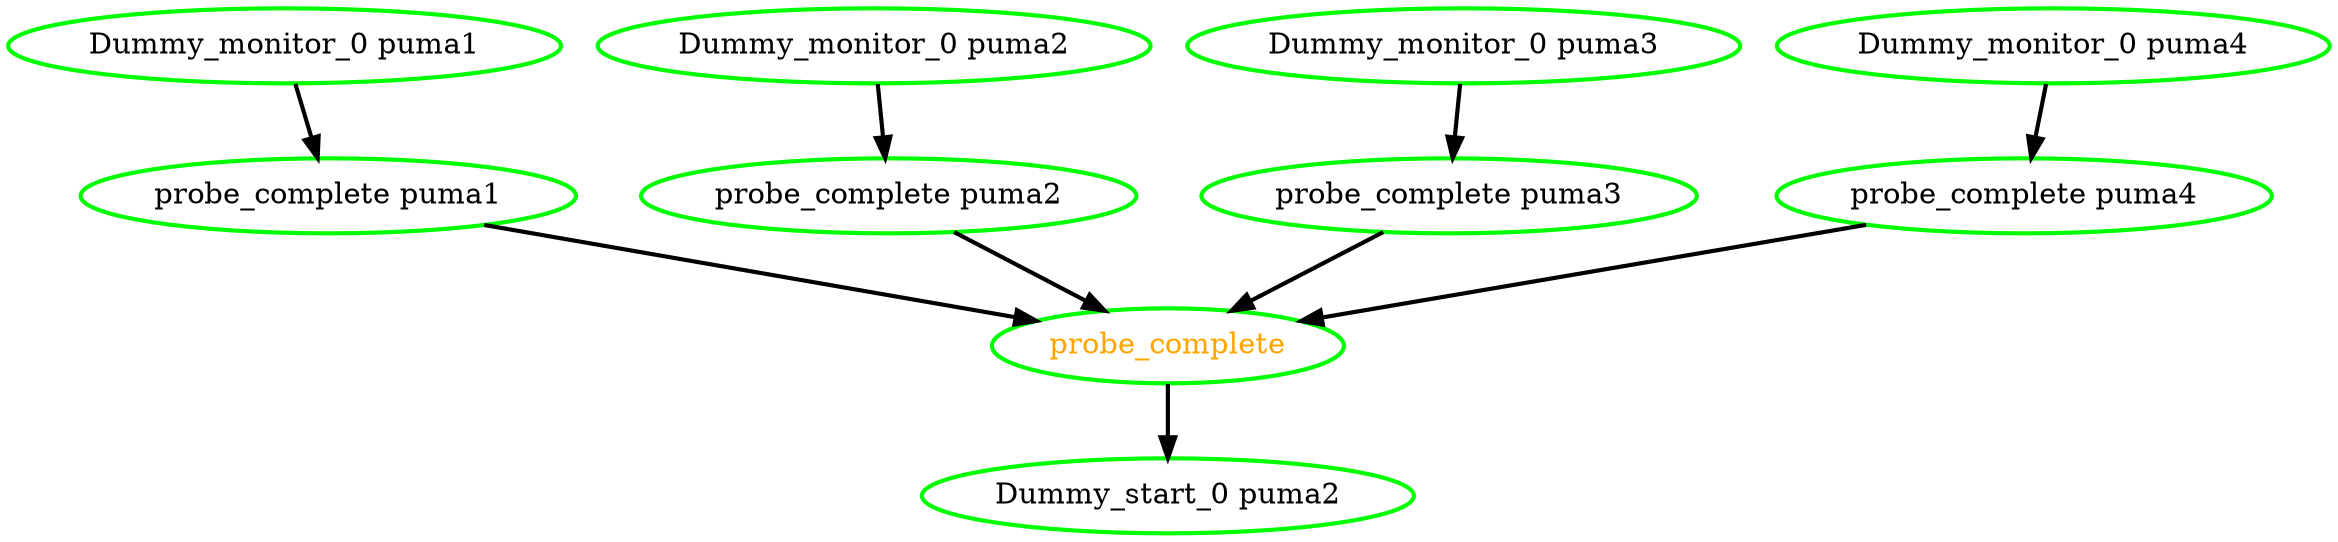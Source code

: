 digraph "g" {
"Dummy_monitor_0 puma1" -> "probe_complete puma1" [ style = bold]
"Dummy_monitor_0 puma1" [ style=bold color="green" fontcolor="black"  ]
"Dummy_monitor_0 puma2" -> "probe_complete puma2" [ style = bold]
"Dummy_monitor_0 puma2" [ style=bold color="green" fontcolor="black"  ]
"Dummy_monitor_0 puma3" -> "probe_complete puma3" [ style = bold]
"Dummy_monitor_0 puma3" [ style=bold color="green" fontcolor="black"  ]
"Dummy_monitor_0 puma4" -> "probe_complete puma4" [ style = bold]
"Dummy_monitor_0 puma4" [ style=bold color="green" fontcolor="black"  ]
"Dummy_start_0 puma2" [ style=bold color="green" fontcolor="black"  ]
"probe_complete puma1" -> "probe_complete" [ style = bold]
"probe_complete puma1" [ style=bold color="green" fontcolor="black"  ]
"probe_complete puma2" -> "probe_complete" [ style = bold]
"probe_complete puma2" [ style=bold color="green" fontcolor="black"  ]
"probe_complete puma3" -> "probe_complete" [ style = bold]
"probe_complete puma3" [ style=bold color="green" fontcolor="black"  ]
"probe_complete puma4" -> "probe_complete" [ style = bold]
"probe_complete puma4" [ style=bold color="green" fontcolor="black"  ]
"probe_complete" -> "Dummy_start_0 puma2" [ style = bold]
"probe_complete" [ style=bold color="green" fontcolor="orange"  ]
}
